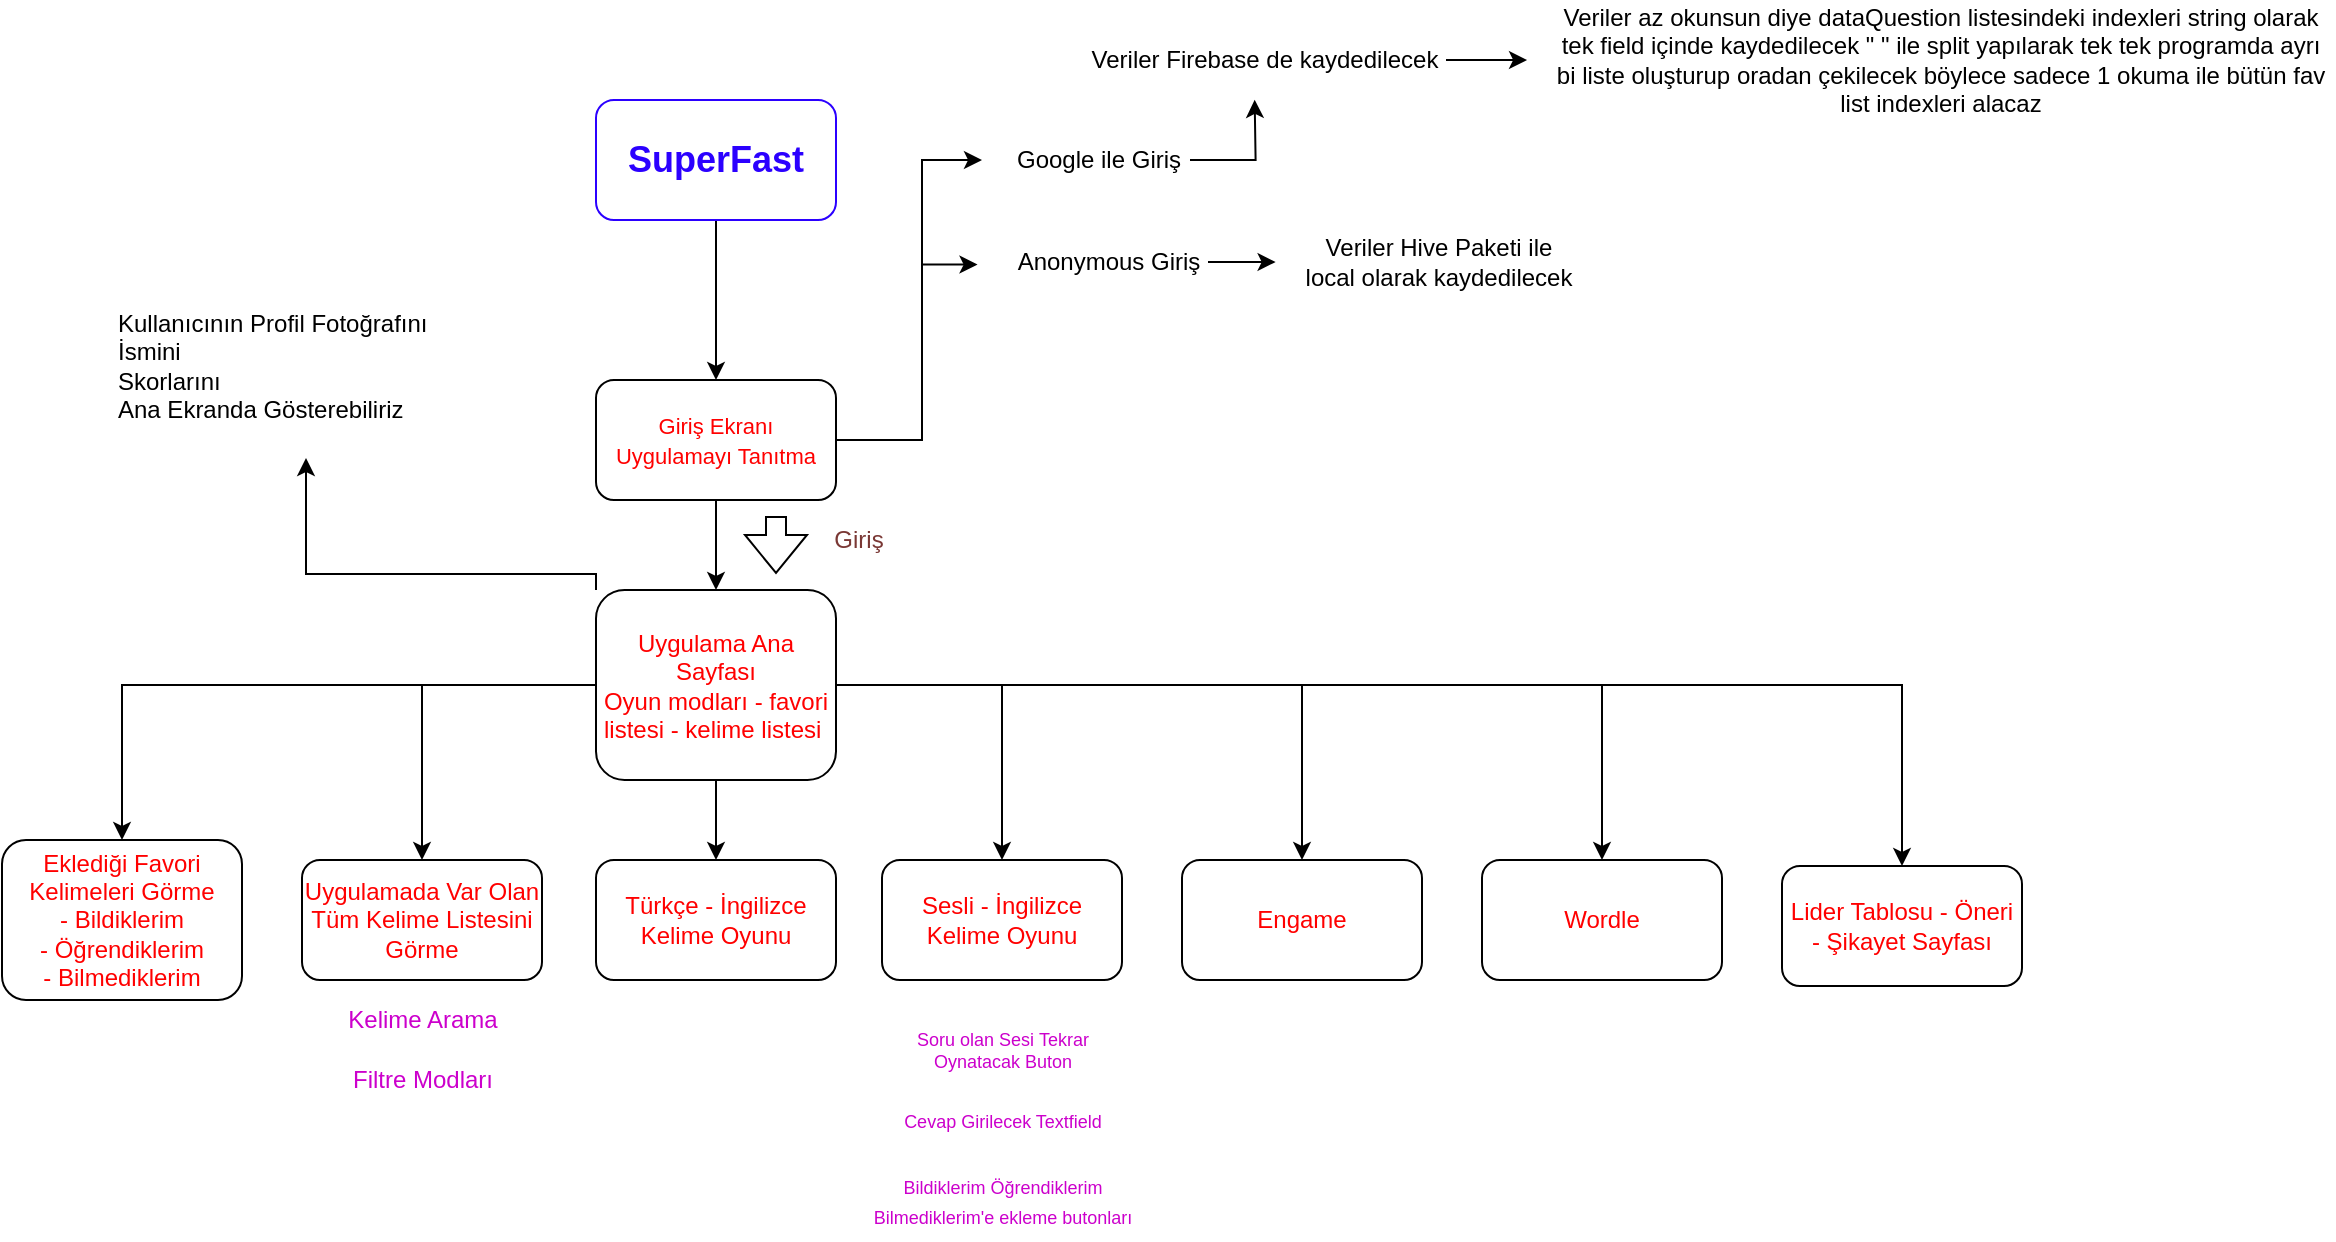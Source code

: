 <mxfile version="19.0.3" type="device"><diagram id="3O385jKGDuojPkrhSh5s" name="Sayfa -1"><mxGraphModel dx="813" dy="494" grid="0" gridSize="10" guides="1" tooltips="1" connect="1" arrows="1" fold="1" page="1" pageScale="1" pageWidth="1654" pageHeight="1169" math="0" shadow="0"><root><mxCell id="0"/><mxCell id="1" parent="0"/><mxCell id="oxhFJyZ55HiqjIHpxuex-4" value="" style="edgeStyle=orthogonalEdgeStyle;rounded=0;orthogonalLoop=1;jettySize=auto;html=1;fontColor=#2B00FF;" parent="1" source="oxhFJyZ55HiqjIHpxuex-1" target="oxhFJyZ55HiqjIHpxuex-3" edge="1"><mxGeometry relative="1" as="geometry"/></mxCell><mxCell id="oxhFJyZ55HiqjIHpxuex-1" value="&lt;h2 style=&quot;line-height: 1.4;&quot;&gt;&lt;font color=&quot;#2b00ff&quot;&gt;SuperFast&lt;/font&gt;&lt;/h2&gt;" style="rounded=1;whiteSpace=wrap;html=1;strokeColor=#2B00FF;" parent="1" vertex="1"><mxGeometry x="767" y="80" width="120" height="60" as="geometry"/></mxCell><mxCell id="oxhFJyZ55HiqjIHpxuex-9" value="" style="edgeStyle=orthogonalEdgeStyle;rounded=0;orthogonalLoop=1;jettySize=auto;html=1;fontSize=11;fontColor=#FF0000;" parent="1" source="oxhFJyZ55HiqjIHpxuex-3" target="oxhFJyZ55HiqjIHpxuex-8" edge="1"><mxGeometry relative="1" as="geometry"/></mxCell><mxCell id="7NGcTafI4vIFVa_VCUnu-1" style="edgeStyle=orthogonalEdgeStyle;rounded=0;orthogonalLoop=1;jettySize=auto;html=1;" parent="1" source="oxhFJyZ55HiqjIHpxuex-3" edge="1"><mxGeometry relative="1" as="geometry"><mxPoint x="960" y="110.0" as="targetPoint"/><Array as="points"><mxPoint x="930" y="250"/><mxPoint x="930" y="110"/></Array></mxGeometry></mxCell><mxCell id="7NGcTafI4vIFVa_VCUnu-5" style="edgeStyle=orthogonalEdgeStyle;rounded=0;orthogonalLoop=1;jettySize=auto;html=1;" parent="1" source="oxhFJyZ55HiqjIHpxuex-3" edge="1"><mxGeometry relative="1" as="geometry"><mxPoint x="957.762" y="162.286" as="targetPoint"/><Array as="points"><mxPoint x="930" y="250"/><mxPoint x="930" y="162"/></Array></mxGeometry></mxCell><mxCell id="oxhFJyZ55HiqjIHpxuex-3" value="&lt;p style=&quot;line-height: 1.2;&quot;&gt;&lt;font color=&quot;#ff0000&quot; style=&quot;font-size: 11px;&quot;&gt;Giriş Ekranı Uygulamayı Tanıtma&lt;/font&gt;&lt;/p&gt;" style="whiteSpace=wrap;html=1;strokeColor=#000000;rounded=1;" parent="1" vertex="1"><mxGeometry x="767" y="220" width="120" height="60" as="geometry"/></mxCell><mxCell id="oxhFJyZ55HiqjIHpxuex-11" value="" style="edgeStyle=orthogonalEdgeStyle;rounded=0;orthogonalLoop=1;jettySize=auto;html=1;fontSize=11;fontColor=#FF0000;" parent="1" source="oxhFJyZ55HiqjIHpxuex-8" target="oxhFJyZ55HiqjIHpxuex-10" edge="1"><mxGeometry relative="1" as="geometry"/></mxCell><mxCell id="oxhFJyZ55HiqjIHpxuex-13" value="" style="edgeStyle=orthogonalEdgeStyle;rounded=0;orthogonalLoop=1;jettySize=auto;html=1;fontSize=8;fontColor=#FF0000;" parent="1" source="oxhFJyZ55HiqjIHpxuex-8" target="oxhFJyZ55HiqjIHpxuex-12" edge="1"><mxGeometry relative="1" as="geometry"/></mxCell><mxCell id="oxhFJyZ55HiqjIHpxuex-15" value="" style="edgeStyle=orthogonalEdgeStyle;rounded=0;orthogonalLoop=1;jettySize=auto;html=1;fontSize=8;fontColor=#FF0000;" parent="1" source="oxhFJyZ55HiqjIHpxuex-8" target="oxhFJyZ55HiqjIHpxuex-14" edge="1"><mxGeometry relative="1" as="geometry"/></mxCell><mxCell id="oxhFJyZ55HiqjIHpxuex-17" value="" style="edgeStyle=orthogonalEdgeStyle;rounded=0;orthogonalLoop=1;jettySize=auto;html=1;fontSize=8;fontColor=#FF0000;" parent="1" source="oxhFJyZ55HiqjIHpxuex-8" target="oxhFJyZ55HiqjIHpxuex-16" edge="1"><mxGeometry relative="1" as="geometry"/></mxCell><mxCell id="oxhFJyZ55HiqjIHpxuex-19" value="" style="edgeStyle=orthogonalEdgeStyle;rounded=0;orthogonalLoop=1;jettySize=auto;html=1;fontSize=8;fontColor=#FF0000;" parent="1" source="oxhFJyZ55HiqjIHpxuex-8" target="oxhFJyZ55HiqjIHpxuex-18" edge="1"><mxGeometry relative="1" as="geometry"/></mxCell><mxCell id="59NmKk1VApTFoSuNFuk0-2" style="edgeStyle=orthogonalEdgeStyle;rounded=0;orthogonalLoop=1;jettySize=auto;html=1;" parent="1" source="oxhFJyZ55HiqjIHpxuex-8" target="59NmKk1VApTFoSuNFuk0-1" edge="1"><mxGeometry relative="1" as="geometry"/></mxCell><mxCell id="_Td2ESx8To9jw4tjKPeN-2" style="edgeStyle=orthogonalEdgeStyle;rounded=0;orthogonalLoop=1;jettySize=auto;html=1;" edge="1" parent="1" source="oxhFJyZ55HiqjIHpxuex-8" target="_Td2ESx8To9jw4tjKPeN-1"><mxGeometry relative="1" as="geometry"/></mxCell><mxCell id="_Td2ESx8To9jw4tjKPeN-3" style="edgeStyle=orthogonalEdgeStyle;rounded=0;orthogonalLoop=1;jettySize=auto;html=1;exitX=0;exitY=0;exitDx=0;exitDy=0;" edge="1" parent="1" source="oxhFJyZ55HiqjIHpxuex-8"><mxGeometry relative="1" as="geometry"><mxPoint x="622" y="259" as="targetPoint"/><Array as="points"><mxPoint x="767" y="317"/><mxPoint x="622" y="317"/><mxPoint x="622" y="273"/></Array></mxGeometry></mxCell><mxCell id="oxhFJyZ55HiqjIHpxuex-8" value="&lt;font color=&quot;#ff0000&quot;&gt;Uygulama Ana Sayfası&lt;br&gt;Oyun modları - favori listesi - kelime listesi&amp;nbsp;&lt;br&gt;&lt;/font&gt;" style="whiteSpace=wrap;html=1;strokeColor=#000000;rounded=1;" parent="1" vertex="1"><mxGeometry x="767" y="325" width="120" height="95" as="geometry"/></mxCell><mxCell id="oxhFJyZ55HiqjIHpxuex-10" value="&lt;font color=&quot;#ff0000&quot;&gt;Eklediği Favori Kelimeleri Görme&lt;br&gt;- Bildiklerim&lt;br&gt;- Öğrendiklerim&lt;br&gt;- Bilmediklerim&lt;/font&gt;" style="whiteSpace=wrap;html=1;strokeColor=#000000;rounded=1;" parent="1" vertex="1"><mxGeometry x="470" y="450" width="120" height="80" as="geometry"/></mxCell><mxCell id="oxhFJyZ55HiqjIHpxuex-12" value="&lt;font color=&quot;#ff0000&quot;&gt;Uygulamada Var Olan Tüm Kelime Listesini Görme&lt;/font&gt;" style="whiteSpace=wrap;html=1;strokeColor=#000000;rounded=1;" parent="1" vertex="1"><mxGeometry x="620" y="460" width="120" height="60" as="geometry"/></mxCell><mxCell id="oxhFJyZ55HiqjIHpxuex-14" value="&lt;font color=&quot;#ff0000&quot;&gt;Türkçe - İngilizce Kelime Oyunu&lt;/font&gt;" style="whiteSpace=wrap;html=1;strokeColor=#000000;rounded=1;" parent="1" vertex="1"><mxGeometry x="767" y="460" width="120" height="60" as="geometry"/></mxCell><mxCell id="oxhFJyZ55HiqjIHpxuex-16" value="&lt;font color=&quot;#ff0000&quot;&gt;Sesli - İngilizce&lt;br&gt;Kelime Oyunu&lt;/font&gt;" style="whiteSpace=wrap;html=1;strokeColor=#000000;rounded=1;" parent="1" vertex="1"><mxGeometry x="910" y="460" width="120" height="60" as="geometry"/></mxCell><mxCell id="oxhFJyZ55HiqjIHpxuex-18" value="&lt;font color=&quot;#ff0000&quot;&gt;Lider Tablosu - Öneri - Şikayet Sayfası&lt;/font&gt;" style="whiteSpace=wrap;html=1;strokeColor=#000000;rounded=1;" parent="1" vertex="1"><mxGeometry x="1360" y="463" width="120" height="60" as="geometry"/></mxCell><mxCell id="2dac1TnMi-AGKjK3JJcl-1" value="&lt;font color=&quot;#cc00cc&quot;&gt;Kelime Arama&lt;/font&gt;" style="text;html=1;align=center;verticalAlign=middle;resizable=0;points=[];autosize=1;strokeColor=none;fillColor=none;" parent="1" vertex="1"><mxGeometry x="635" y="530" width="90" height="20" as="geometry"/></mxCell><mxCell id="2dac1TnMi-AGKjK3JJcl-2" value="&lt;font color=&quot;#cc00cc&quot;&gt;Filtre Modları&lt;/font&gt;" style="text;html=1;align=center;verticalAlign=middle;resizable=0;points=[];autosize=1;strokeColor=none;fillColor=none;" parent="1" vertex="1"><mxGeometry x="635" y="560" width="90" height="20" as="geometry"/></mxCell><mxCell id="xSVGYpxhjC0mKyKjSpbD-1" value="" style="shape=flexArrow;endArrow=classic;html=1;rounded=0;" parent="1" edge="1"><mxGeometry width="50" height="50" relative="1" as="geometry"><mxPoint x="857" y="288" as="sourcePoint"/><mxPoint x="857" y="317" as="targetPoint"/></mxGeometry></mxCell><mxCell id="xSVGYpxhjC0mKyKjSpbD-2" value="&lt;font color=&quot;#7a3835&quot;&gt;Giriş&lt;/font&gt;" style="text;html=1;align=center;verticalAlign=middle;resizable=0;points=[];autosize=1;strokeColor=none;fillColor=none;" parent="1" vertex="1"><mxGeometry x="880" y="291" width="35" height="18" as="geometry"/></mxCell><mxCell id="xSVGYpxhjC0mKyKjSpbD-3" value="&lt;div style=&quot;font-size: 9px;&quot;&gt;&lt;span style=&quot;color: rgb(204, 0, 204); background-color: initial;&quot;&gt;&lt;font style=&quot;font-size: 9px;&quot;&gt;Soru olan Sesi&amp;nbsp;&lt;/font&gt;&lt;/span&gt;&lt;span style=&quot;background-color: initial; color: rgb(204, 0, 204);&quot;&gt;Tekrar&lt;/span&gt;&lt;/div&gt;&lt;div style=&quot;font-size: 9px;&quot;&gt;&lt;span style=&quot;background-color: initial; color: rgb(204, 0, 204);&quot;&gt;Oynatacak&amp;nbsp;&lt;/span&gt;&lt;span style=&quot;background-color: initial; color: rgb(204, 0, 204);&quot;&gt;Buton&lt;/span&gt;&lt;/div&gt;" style="text;html=1;align=center;verticalAlign=middle;resizable=0;points=[];autosize=1;strokeColor=none;fillColor=none;" parent="1" vertex="1"><mxGeometry x="920" y="540" width="100" height="30" as="geometry"/></mxCell><mxCell id="xSVGYpxhjC0mKyKjSpbD-4" value="&lt;font style=&quot;font-size: 9px;&quot; color=&quot;#cc00cc&quot;&gt;Cevap Girilecek Textfield&lt;br&gt;&lt;/font&gt;" style="text;html=1;align=center;verticalAlign=middle;resizable=0;points=[];autosize=1;strokeColor=none;fillColor=none;" parent="1" vertex="1"><mxGeometry x="915" y="580" width="110" height="20" as="geometry"/></mxCell><mxCell id="xSVGYpxhjC0mKyKjSpbD-6" value="&lt;font style=&quot;font-size: 9px;&quot; color=&quot;#cc00cc&quot;&gt;Bildiklerim Öğrendiklerim&lt;br&gt;Bilmediklerim'e ekleme butonları&lt;br&gt;&lt;/font&gt;" style="text;html=1;align=center;verticalAlign=middle;resizable=0;points=[];autosize=1;strokeColor=none;fillColor=none;" parent="1" vertex="1"><mxGeometry x="900" y="610" width="140" height="40" as="geometry"/></mxCell><mxCell id="59NmKk1VApTFoSuNFuk0-1" value="&lt;font color=&quot;#ff0000&quot;&gt;Engame&lt;/font&gt;" style="whiteSpace=wrap;html=1;strokeColor=#000000;rounded=1;" parent="1" vertex="1"><mxGeometry x="1060" y="460" width="120" height="60" as="geometry"/></mxCell><mxCell id="7NGcTafI4vIFVa_VCUnu-3" style="edgeStyle=orthogonalEdgeStyle;rounded=0;orthogonalLoop=1;jettySize=auto;html=1;" parent="1" source="7NGcTafI4vIFVa_VCUnu-2" edge="1"><mxGeometry relative="1" as="geometry"><mxPoint x="1096.333" y="79.905" as="targetPoint"/></mxGeometry></mxCell><mxCell id="7NGcTafI4vIFVa_VCUnu-2" value="Google ile Giriş" style="text;html=1;align=center;verticalAlign=middle;resizable=0;points=[];autosize=1;strokeColor=none;fillColor=none;" parent="1" vertex="1"><mxGeometry x="972" y="101" width="92" height="18" as="geometry"/></mxCell><mxCell id="7NGcTafI4vIFVa_VCUnu-9" style="edgeStyle=orthogonalEdgeStyle;rounded=0;orthogonalLoop=1;jettySize=auto;html=1;" parent="1" source="7NGcTafI4vIFVa_VCUnu-4" edge="1"><mxGeometry relative="1" as="geometry"><mxPoint x="1232.524" y="60" as="targetPoint"/></mxGeometry></mxCell><mxCell id="7NGcTafI4vIFVa_VCUnu-4" value="Veriler Firebase de kaydedilecek" style="text;html=1;align=center;verticalAlign=middle;resizable=0;points=[];autosize=1;strokeColor=none;fillColor=none;" parent="1" vertex="1"><mxGeometry x="1009" y="51" width="183" height="18" as="geometry"/></mxCell><mxCell id="7NGcTafI4vIFVa_VCUnu-7" style="edgeStyle=orthogonalEdgeStyle;rounded=0;orthogonalLoop=1;jettySize=auto;html=1;" parent="1" source="7NGcTafI4vIFVa_VCUnu-6" edge="1"><mxGeometry relative="1" as="geometry"><mxPoint x="1106.81" y="161.0" as="targetPoint"/></mxGeometry></mxCell><mxCell id="7NGcTafI4vIFVa_VCUnu-6" value="Anonymous Giriş" style="text;html=1;align=center;verticalAlign=middle;resizable=0;points=[];autosize=1;strokeColor=none;fillColor=none;" parent="1" vertex="1"><mxGeometry x="972" y="152" width="101" height="18" as="geometry"/></mxCell><mxCell id="7NGcTafI4vIFVa_VCUnu-8" value="Veriler Hive Paketi ile&lt;br&gt;local olarak kaydedilecek" style="text;html=1;align=center;verticalAlign=middle;resizable=0;points=[];autosize=1;strokeColor=none;fillColor=none;" parent="1" vertex="1"><mxGeometry x="1116" y="145" width="143" height="32" as="geometry"/></mxCell><mxCell id="7NGcTafI4vIFVa_VCUnu-10" value="Veriler az okunsun diye dataQuestion listesindeki indexleri string olarak &lt;br&gt;tek field içinde kaydedilecek &quot; &quot; ile split yapılarak tek tek programda ayrı&lt;br&gt;bi liste oluşturup oradan çekilecek böylece sadece 1 okuma ile bütün fav&lt;br&gt;list indexleri alacaz" style="text;html=1;align=center;verticalAlign=middle;resizable=0;points=[];autosize=1;strokeColor=none;fillColor=none;" parent="1" vertex="1"><mxGeometry x="1242" y="30" width="394" height="60" as="geometry"/></mxCell><mxCell id="_Td2ESx8To9jw4tjKPeN-1" value="&lt;font color=&quot;#ff0000&quot;&gt;Wordle&lt;/font&gt;" style="whiteSpace=wrap;html=1;strokeColor=#000000;rounded=1;" vertex="1" parent="1"><mxGeometry x="1210" y="460" width="120" height="60" as="geometry"/></mxCell><mxCell id="_Td2ESx8To9jw4tjKPeN-4" value="Kullanıcının Profil Fotoğrafını&lt;br&gt;İsmini&lt;br&gt;Skorlarını&lt;br&gt;Ana Ekranda Gösterebiliriz" style="text;html=1;align=left;verticalAlign=middle;resizable=0;points=[];autosize=1;strokeColor=none;fillColor=none;" vertex="1" parent="1"><mxGeometry x="526" y="183" width="165" height="60" as="geometry"/></mxCell></root></mxGraphModel></diagram></mxfile>